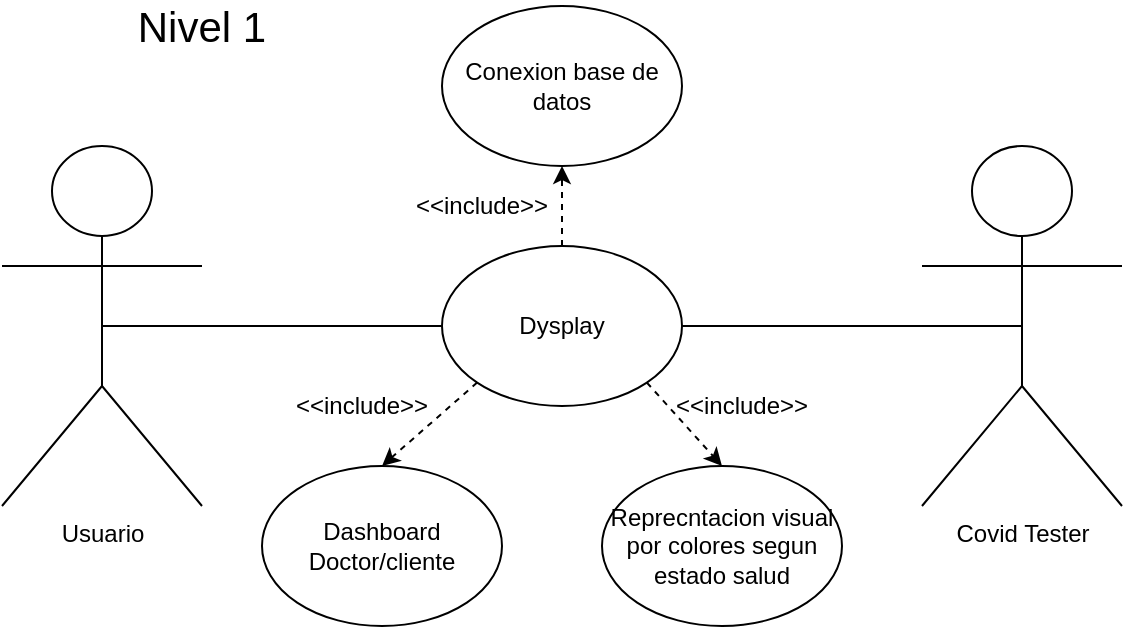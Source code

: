 <mxfile version="13.10.4" type="github">
  <diagram id="MUCUB3l-CJVNb7D_R8eG" name="Page-1">
    <mxGraphModel dx="2526" dy="2829" grid="1" gridSize="10" guides="1" tooltips="1" connect="1" arrows="1" fold="1" page="1" pageScale="1" pageWidth="827" pageHeight="1169" math="0" shadow="0">
      <root>
        <mxCell id="0" />
        <mxCell id="1" parent="0" />
        <mxCell id="NbQ1JhCVINfoiGgM0SBX-1" style="edgeStyle=orthogonalEdgeStyle;rounded=0;orthogonalLoop=1;jettySize=auto;html=1;exitX=0.5;exitY=0.5;exitDx=0;exitDy=0;exitPerimeter=0;entryX=0;entryY=0.5;entryDx=0;entryDy=0;endArrow=none;endFill=0;" edge="1" parent="1" source="NbQ1JhCVINfoiGgM0SBX-2" target="NbQ1JhCVINfoiGgM0SBX-8">
          <mxGeometry relative="1" as="geometry" />
        </mxCell>
        <mxCell id="NbQ1JhCVINfoiGgM0SBX-2" value="Usuario" style="shape=umlActor;verticalLabelPosition=bottom;verticalAlign=top;html=1;outlineConnect=0;" vertex="1" parent="1">
          <mxGeometry x="-860" y="-1450" width="100" height="180" as="geometry" />
        </mxCell>
        <mxCell id="NbQ1JhCVINfoiGgM0SBX-3" style="edgeStyle=orthogonalEdgeStyle;rounded=0;orthogonalLoop=1;jettySize=auto;html=1;exitX=0.5;exitY=0.5;exitDx=0;exitDy=0;exitPerimeter=0;entryX=1;entryY=0.5;entryDx=0;entryDy=0;endArrow=none;endFill=0;" edge="1" parent="1" source="NbQ1JhCVINfoiGgM0SBX-4" target="NbQ1JhCVINfoiGgM0SBX-8">
          <mxGeometry relative="1" as="geometry" />
        </mxCell>
        <mxCell id="NbQ1JhCVINfoiGgM0SBX-4" value="Covid Tester" style="shape=umlActor;verticalLabelPosition=bottom;verticalAlign=top;html=1;outlineConnect=0;" vertex="1" parent="1">
          <mxGeometry x="-400" y="-1450" width="100" height="180" as="geometry" />
        </mxCell>
        <mxCell id="NbQ1JhCVINfoiGgM0SBX-5" style="edgeStyle=orthogonalEdgeStyle;rounded=0;orthogonalLoop=1;jettySize=auto;html=1;exitX=0.5;exitY=0;exitDx=0;exitDy=0;entryX=0.5;entryY=1;entryDx=0;entryDy=0;endArrow=classic;endFill=1;dashed=1;" edge="1" parent="1" source="NbQ1JhCVINfoiGgM0SBX-8" target="NbQ1JhCVINfoiGgM0SBX-11">
          <mxGeometry relative="1" as="geometry" />
        </mxCell>
        <mxCell id="NbQ1JhCVINfoiGgM0SBX-6" style="rounded=0;orthogonalLoop=1;jettySize=auto;html=1;exitX=0;exitY=1;exitDx=0;exitDy=0;entryX=0.5;entryY=0;entryDx=0;entryDy=0;endArrow=classic;endFill=1;dashed=1;" edge="1" parent="1" source="NbQ1JhCVINfoiGgM0SBX-8" target="NbQ1JhCVINfoiGgM0SBX-9">
          <mxGeometry relative="1" as="geometry" />
        </mxCell>
        <mxCell id="NbQ1JhCVINfoiGgM0SBX-7" style="rounded=0;orthogonalLoop=1;jettySize=auto;html=1;exitX=1;exitY=1;exitDx=0;exitDy=0;entryX=0.5;entryY=0;entryDx=0;entryDy=0;endArrow=classic;endFill=1;dashed=1;" edge="1" parent="1" source="NbQ1JhCVINfoiGgM0SBX-8" target="NbQ1JhCVINfoiGgM0SBX-10">
          <mxGeometry relative="1" as="geometry" />
        </mxCell>
        <mxCell id="NbQ1JhCVINfoiGgM0SBX-8" value="Dysplay" style="ellipse;whiteSpace=wrap;html=1;" vertex="1" parent="1">
          <mxGeometry x="-640" y="-1400" width="120" height="80" as="geometry" />
        </mxCell>
        <mxCell id="NbQ1JhCVINfoiGgM0SBX-9" value="Dashboard Doctor/cliente" style="ellipse;whiteSpace=wrap;html=1;" vertex="1" parent="1">
          <mxGeometry x="-730" y="-1290" width="120" height="80" as="geometry" />
        </mxCell>
        <mxCell id="NbQ1JhCVINfoiGgM0SBX-10" value="Reprecntacion visual por colores segun estado salud" style="ellipse;whiteSpace=wrap;html=1;" vertex="1" parent="1">
          <mxGeometry x="-560" y="-1290" width="120" height="80" as="geometry" />
        </mxCell>
        <mxCell id="NbQ1JhCVINfoiGgM0SBX-11" value="Conexion base de datos" style="ellipse;whiteSpace=wrap;html=1;" vertex="1" parent="1">
          <mxGeometry x="-640" y="-1520" width="120" height="80" as="geometry" />
        </mxCell>
        <mxCell id="NbQ1JhCVINfoiGgM0SBX-12" value="&amp;lt;&amp;lt;include&amp;gt;&amp;gt;" style="text;html=1;strokeColor=none;fillColor=none;align=center;verticalAlign=middle;whiteSpace=wrap;rounded=0;dashed=1;" vertex="1" parent="1">
          <mxGeometry x="-640" y="-1430" width="40" height="20" as="geometry" />
        </mxCell>
        <mxCell id="NbQ1JhCVINfoiGgM0SBX-13" value="&amp;lt;&amp;lt;include&amp;gt;&amp;gt;" style="text;html=1;strokeColor=none;fillColor=none;align=center;verticalAlign=middle;whiteSpace=wrap;rounded=0;dashed=1;" vertex="1" parent="1">
          <mxGeometry x="-700" y="-1330" width="40" height="20" as="geometry" />
        </mxCell>
        <mxCell id="NbQ1JhCVINfoiGgM0SBX-14" value="&amp;lt;&amp;lt;include&amp;gt;&amp;gt;" style="text;html=1;strokeColor=none;fillColor=none;align=center;verticalAlign=middle;whiteSpace=wrap;rounded=0;dashed=1;" vertex="1" parent="1">
          <mxGeometry x="-510" y="-1330" width="40" height="20" as="geometry" />
        </mxCell>
        <mxCell id="NbQ1JhCVINfoiGgM0SBX-15" value="&lt;font style=&quot;font-size: 21px&quot;&gt;Nivel 1&lt;br&gt;&lt;/font&gt;" style="text;html=1;strokeColor=none;fillColor=none;align=center;verticalAlign=middle;whiteSpace=wrap;rounded=0;" vertex="1" parent="1">
          <mxGeometry x="-810" y="-1520" width="100" height="20" as="geometry" />
        </mxCell>
      </root>
    </mxGraphModel>
  </diagram>
</mxfile>

